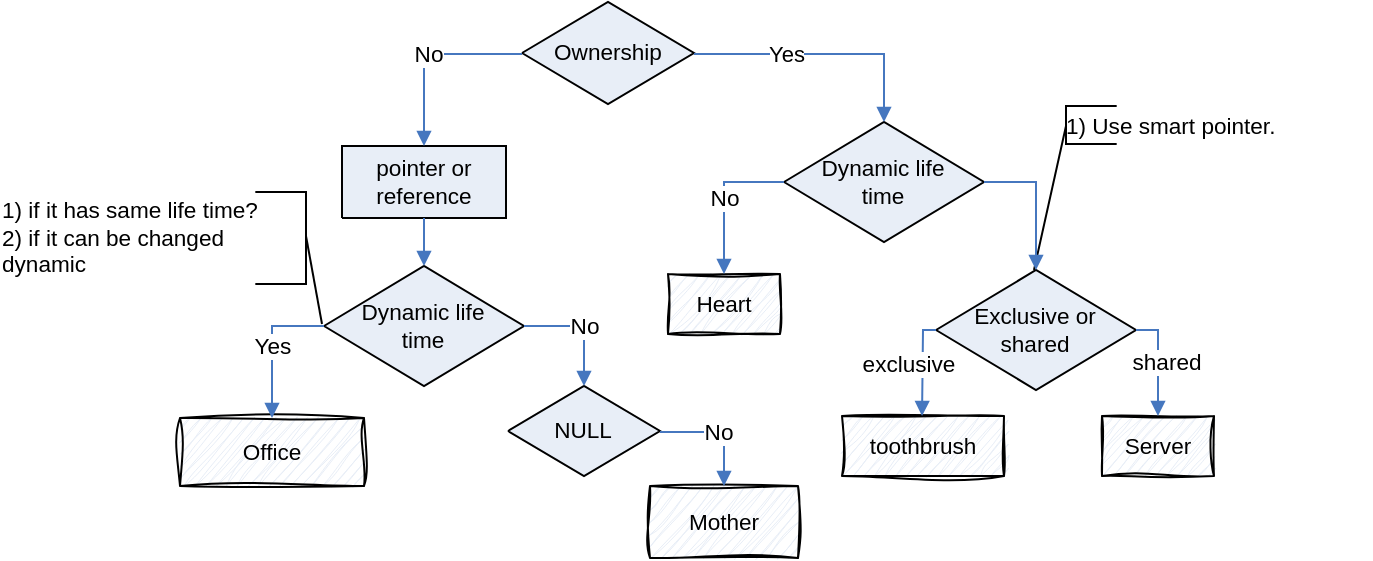 <mxfile version="24.7.7">
  <diagram name="Page-1" id="Q1EfqRCkrflErVcbPGYG">
    <mxGraphModel dx="876" dy="1097" grid="1" gridSize="10" guides="1" tooltips="1" connect="1" arrows="1" fold="1" page="1" pageScale="1" pageWidth="850" pageHeight="1100" math="0" shadow="0">
      <root>
        <mxCell id="0" />
        <mxCell id="1" parent="0" />
        <UserObject label="" tags="Flowchart" id="JLTTXwKopTiUroDvtU4Y-1">
          <mxCell style="vsdxID=1;fillColor=#e8eef7;gradientColor=none;shape=stencil(UzV2Ls5ILEhVNTIoLinKz04tz0wpyVA1dlE1MsrMy0gtyiwBslSNXVWNndPyi1LTi/JL81Ig/IJEkEoQKze/DGRCBUSfAUiHkUElhGcK4bpBVOZk5iGpNEVVikeloQHZpsK0YlWLz1QgA+HFtMycHEgIIcujBwlQCBKcxq4A);strokeColor=#000000;spacingTop=-1;spacingBottom=-1;spacingLeft=-1;spacingRight=-1;points=[[1,0.5,0],[0.5,0,0],[0.5,0,0]];labelBackgroundColor=none;rounded=0;html=1;whiteSpace=wrap;" parent="1" vertex="1">
            <mxGeometry x="299" y="126" width="86" height="51" as="geometry" />
          </mxCell>
        </UserObject>
        <mxCell id="JLTTXwKopTiUroDvtU4Y-2" value="&lt;div style=&quot;font-size: 1px&quot;&gt;&lt;font style=&quot;font-size:11.29px;font-family:Arial;color:#000000;direction:ltr;letter-spacing:0px;line-height:120%;opacity:1&quot;&gt;Ownership&lt;br/&gt;&lt;/font&gt;&lt;/div&gt;" style="text;vsdxID=1;fillColor=none;gradientColor=none;strokeColor=none;spacingTop=-1;spacingBottom=-1;spacingLeft=-1;spacingRight=-1;points=[[1,0.5,0],[0.5,0,0],[0.5,0,0]];labelBackgroundColor=none;rounded=0;html=1;whiteSpace=wrap;verticalAlign=middle;align=center;overflow=width;;html=1;" parent="JLTTXwKopTiUroDvtU4Y-1" vertex="1">
          <mxGeometry x="7.17" y="5.85" width="71.67" height="38.7" as="geometry" />
        </mxCell>
        <UserObject label="&lt;div style=&quot;font-size: 1px&quot;&gt;&lt;font style=&quot;font-size:11.29px;font-family:Arial;color:#000000;direction:ltr;letter-spacing:0px;line-height:120%;opacity:1&quot;&gt; pointer or reference&lt;br/&gt;&lt;/font&gt;&lt;/div&gt;" tags="Flowchart" id="JLTTXwKopTiUroDvtU4Y-3">
          <mxCell style="verticalAlign=middle;align=center;overflow=width;vsdxID=2;fillColor=#e8eef7;gradientColor=none;shape=stencil(nZBLDoAgDERP0z3SIyjew0SURgSD+Lu9kMZoXLhwN9O+tukAlrNpJg1SzDH4QW/URgNYgZTkjA4UkwJUgGXng+6DX1zLfmoymdXo17xh5zmRJ6Q42BWCfc2oJfdAr+Yv+AP9Cb7OJ3H/2JG1HNGz/84klThPVCc=);strokeColor=#000000;spacingTop=-1;spacingBottom=-1;spacingLeft=-1;spacingRight=-1;points=[[1,0.5,0],[0.5,0.5,0],[0.5,0,0]];labelBackgroundColor=none;rounded=0;html=1;whiteSpace=wrap;" parent="1" vertex="1">
            <mxGeometry x="209" y="198" width="82" height="36" as="geometry" />
          </mxCell>
        </UserObject>
        <UserObject label="" tags="Flowchart" id="JLTTXwKopTiUroDvtU4Y-4">
          <mxCell style="vsdxID=3;fillColor=#e8eef7;gradientColor=none;shape=stencil(UzV2Ls5ILEhVNTIoLinKz04tz0wpyVA1dlE1MsrMy0gtyiwBslSNXVWNndPyi1LTi/JL81Ig/IJEkEoQKze/DGRCBUSfAUiHkUElhGcK4bpBVOZk5iGpNEVVikeloQHZpsK0YlWLz1QgA+HFtMycHEgIIcujBwlQCBKcxq4A);strokeColor=#000000;spacingTop=-1;spacingBottom=-1;spacingLeft=-1;spacingRight=-1;points=[[0,0.5,0],[1,0.5,0],[0.5,0,0],[0.5,1,0]];labelBackgroundColor=none;rounded=0;html=1;whiteSpace=wrap;" parent="1" vertex="1">
            <mxGeometry x="200" y="258" width="100" height="60" as="geometry" />
          </mxCell>
        </UserObject>
        <mxCell id="JLTTXwKopTiUroDvtU4Y-5" value="&lt;div style=&quot;font-size: 1px&quot;&gt;&lt;font style=&quot;font-size:11.29px;font-family:Arial;color:#000000;direction:ltr;letter-spacing:0px;line-height:120%;opacity:1&quot;&gt;Dynamic life time&lt;br/&gt;&lt;/font&gt;&lt;/div&gt;" style="text;vsdxID=3;fillColor=none;gradientColor=none;strokeColor=none;spacingTop=-1;spacingBottom=-1;spacingLeft=-1;spacingRight=-1;points=[[0,0.5,0],[1,0.5,0],[0.5,0,0],[0.5,1,0]];labelBackgroundColor=none;rounded=0;html=1;whiteSpace=wrap;verticalAlign=middle;align=center;overflow=width;;html=1;" parent="JLTTXwKopTiUroDvtU4Y-4" vertex="1">
          <mxGeometry x="8.33" y="7.5" width="83.33" height="45" as="geometry" />
        </mxCell>
        <UserObject label="&lt;div style=&quot;&quot;&gt;&lt;font face=&quot;Arial&quot;&gt;&lt;span style=&quot;font-size: 11.29px;&quot;&gt;Office&lt;/span&gt;&lt;/font&gt;&lt;/div&gt;" tags="Flowchart" id="JLTTXwKopTiUroDvtU4Y-6">
          <mxCell style="verticalAlign=middle;align=center;overflow=width;vsdxID=4;fillColor=#e8eef7;gradientColor=none;shape=stencil(nZBLDoAgDERP0z3SIyjew0SURgSD+Lu9kMZoXLhwN9O+tukAlrNpJg1SzDH4QW/URgNYgZTkjA4UkwJUgGXng+6DX1zLfmoymdXo17xh5zmRJ6Q42BWCfc2oJfdAr+Yv+AP9Cb7OJ3H/2JG1HNGz/84klThPVCc=);strokeColor=#000000;spacingTop=-1;spacingBottom=-1;spacingLeft=-1;spacingRight=-1;points=[[1,0.5,0],[0.5,0.5,0],[0.5,0,0]];labelBackgroundColor=none;rounded=0;html=1;whiteSpace=wrap;sketch=1;curveFitting=1;jiggle=2;shadow=0;" parent="1" vertex="1">
            <mxGeometry x="128" y="334" width="92" height="34" as="geometry" />
          </mxCell>
        </UserObject>
        <UserObject label="&lt;div style=&quot;font-size: 1px&quot;&gt;&lt;font style=&quot;font-size:11.29px;font-family:Arial;color:#000000;direction:ltr;letter-spacing:0px;line-height:120%;opacity:1&quot;&gt;Mother&lt;br/&gt;&lt;/font&gt;&lt;/div&gt;" tags="Flowchart" id="JLTTXwKopTiUroDvtU4Y-7">
          <mxCell style="verticalAlign=middle;align=center;overflow=width;vsdxID=5;fillColor=#e8eef7;gradientColor=none;shape=stencil(nZBLDoAgDERP0z3SIyjew0SURgSD+Lu9kMZoXLhwN9O+tukAlrNpJg1SzDH4QW/URgNYgZTkjA4UkwJUgGXng+6DX1zLfmoymdXo17xh5zmRJ6Q42BWCfc2oJfdAr+Yv+AP9Cb7OJ3H/2JG1HNGz/84klThPVCc=);strokeColor=#000000;spacingTop=-1;spacingBottom=-1;spacingLeft=-1;spacingRight=-1;points=[[1,0.5,0],[0.5,0.5,0],[0.5,0,0]];labelBackgroundColor=none;rounded=0;html=1;whiteSpace=wrap;sketch=1;curveFitting=1;jiggle=2;" parent="1" vertex="1">
            <mxGeometry x="363" y="368" width="74" height="36" as="geometry" />
          </mxCell>
        </UserObject>
        <UserObject label="" tags="Flowchart" id="JLTTXwKopTiUroDvtU4Y-8">
          <mxCell style="vsdxID=11;fillColor=#e8eef7;gradientColor=none;shape=stencil(UzV2Ls5ILEhVNTIoLinKz04tz0wpyVA1dlE1MsrMy0gtyiwBslSNXVWNndPyi1LTi/JL81Ig/IJEkEoQKze/DGRCBUSfAUiHkUElhGcK4bpBVOZk5iGpNEVVikeloQHZpsK0YlWLz1QgA+HFtMycHEgIIcujBwlQCBKcxq4A);strokeColor=#000000;spacingTop=-1;spacingBottom=-1;spacingLeft=-1;spacingRight=-1;points=[[0,0.5,0],[1,0.5,0],[0.5,0,0],[0.5,1,0]];labelBackgroundColor=none;rounded=0;html=1;whiteSpace=wrap;" parent="1" vertex="1">
            <mxGeometry x="430" y="186" width="100" height="60" as="geometry" />
          </mxCell>
        </UserObject>
        <mxCell id="JLTTXwKopTiUroDvtU4Y-9" value="&lt;div style=&quot;font-size: 1px&quot;&gt;&lt;font style=&quot;font-size:11.29px;font-family:Arial;color:#000000;direction:ltr;letter-spacing:0px;line-height:120%;opacity:1&quot;&gt;Dynamic life time&lt;br/&gt;&lt;/font&gt;&lt;/div&gt;" style="text;vsdxID=11;fillColor=none;gradientColor=none;strokeColor=none;spacingTop=-1;spacingBottom=-1;spacingLeft=-1;spacingRight=-1;points=[[0,0.5,0],[1,0.5,0],[0.5,0,0],[0.5,1,0]];labelBackgroundColor=none;rounded=0;html=1;whiteSpace=wrap;verticalAlign=middle;align=center;overflow=width;;html=1;" parent="JLTTXwKopTiUroDvtU4Y-8" vertex="1">
          <mxGeometry x="8.33" y="7.5" width="83.33" height="45" as="geometry" />
        </mxCell>
        <UserObject label="&lt;div style=&quot;font-size: 1px&quot;&gt;&lt;font style=&quot;font-size:11.29px;font-family:Arial;color:#000000;direction:ltr;letter-spacing:0px;line-height:120%;opacity:1&quot;&gt;Heart&lt;br/&gt;&lt;/font&gt;&lt;/div&gt;" tags="Flowchart" id="JLTTXwKopTiUroDvtU4Y-10">
          <mxCell style="verticalAlign=middle;align=center;overflow=width;vsdxID=12;fillColor=#e8eef7;gradientColor=none;shape=stencil(nZBLDoAgDERP0z3SIyjew0SURgSD+Lu9kMZoXLhwN9O+tukAlrNpJg1SzDH4QW/URgNYgZTkjA4UkwJUgGXng+6DX1zLfmoymdXo17xh5zmRJ6Q42BWCfc2oJfdAr+Yv+AP9Cb7OJ3H/2JG1HNGz/84klThPVCc=);strokeColor=#000000;spacingTop=-1;spacingBottom=-1;spacingLeft=-1;spacingRight=-1;points=[[1,0.5,0],[0.5,0.5,0],[0.5,0,0]];labelBackgroundColor=none;rounded=0;html=1;whiteSpace=wrap;sketch=1;curveFitting=1;jiggle=2;" parent="1" vertex="1">
            <mxGeometry x="372" y="262" width="56" height="30" as="geometry" />
          </mxCell>
        </UserObject>
        <UserObject label="" tags="Flowchart" id="JLTTXwKopTiUroDvtU4Y-11">
          <mxCell style="vsdxID=14;fillColor=#e8eef7;gradientColor=none;shape=stencil(UzV2Ls5ILEhVNTIoLinKz04tz0wpyVA1dlE1MsrMy0gtyiwBslSNXVWNndPyi1LTi/JL81Ig/IJEkEoQKze/DGRCBUSfAUiHkUElhGcK4bpBVOZk5iGpNEVVikeloQHZpsK0YlWLz1QgA+HFtMycHEgIIcujBwlQCBKcxq4A);strokeColor=#000000;spacingTop=-1;spacingBottom=-1;spacingLeft=-1;spacingRight=-1;points=[[0,0.5,0],[1,0.5,0],[0.5,0,0],[0.5,1,0]];labelBackgroundColor=none;rounded=0;html=1;whiteSpace=wrap;" parent="1" vertex="1">
            <mxGeometry x="506" y="260" width="100" height="60" as="geometry" />
          </mxCell>
        </UserObject>
        <mxCell id="JLTTXwKopTiUroDvtU4Y-12" value="&lt;div style=&quot;font-size: 1px&quot;&gt;&lt;font style=&quot;font-size:11.29px;font-family:Arial;color:#000000;direction:ltr;letter-spacing:0px;line-height:120%;opacity:1&quot;&gt;Exclusive or&lt;br/&gt;shared&lt;br/&gt;&lt;/font&gt;&lt;/div&gt;" style="text;vsdxID=14;fillColor=none;gradientColor=none;strokeColor=none;spacingTop=-1;spacingBottom=-1;spacingLeft=-1;spacingRight=-1;points=[[0,0.5,0],[1,0.5,0],[0.5,0,0],[0.5,1,0]];labelBackgroundColor=none;rounded=0;html=1;whiteSpace=wrap;verticalAlign=middle;align=center;overflow=width;;html=1;" parent="JLTTXwKopTiUroDvtU4Y-11" vertex="1">
          <mxGeometry x="8.33" y="7.5" width="83.33" height="45" as="geometry" />
        </mxCell>
        <UserObject label="&lt;div style=&quot;font-size: 1px&quot;&gt;&lt;font style=&quot;font-size:11.29px;font-family:Arial;color:#000000;direction:ltr;letter-spacing:0px;line-height:120%;opacity:1&quot;&gt;toothbrush&lt;br/&gt;&lt;/font&gt;&lt;/div&gt;" tags="Flowchart" id="JLTTXwKopTiUroDvtU4Y-13">
          <mxCell style="verticalAlign=middle;align=center;overflow=width;vsdxID=16;fillColor=#e8eef7;gradientColor=none;shape=stencil(nZBLDoAgDERP0z3SIyjew0SURgSD+Lu9kMZoXLhwN9O+tukAlrNpJg1SzDH4QW/URgNYgZTkjA4UkwJUgGXng+6DX1zLfmoymdXo17xh5zmRJ6Q42BWCfc2oJfdAr+Yv+AP9Cb7OJ3H/2JG1HNGz/84klThPVCc=);strokeColor=#000000;spacingTop=-1;spacingBottom=-1;spacingLeft=-1;spacingRight=-1;points=[[1,0.5,0],[0.5,0.5,0],[0.5,0,0]];labelBackgroundColor=none;rounded=0;html=1;whiteSpace=wrap;sketch=1;curveFitting=1;jiggle=2;" parent="1" vertex="1">
            <mxGeometry x="459" y="333" width="81" height="30" as="geometry" />
          </mxCell>
        </UserObject>
        <UserObject label="&lt;div style=&quot;font-size: 1px&quot;&gt;&lt;font style=&quot;font-size:11.29px;font-family:Arial;color:#000000;direction:ltr;letter-spacing:0px;line-height:120%;opacity:1&quot;&gt;Server&lt;/font&gt;&lt;/div&gt;" tags="Flowchart" id="JLTTXwKopTiUroDvtU4Y-14">
          <mxCell style="verticalAlign=middle;align=center;overflow=width;vsdxID=17;fillColor=#e8eef7;gradientColor=none;shape=stencil(nZBLDoAgDERP0z3SIyjew0SURgSD+Lu9kMZoXLhwN9O+tukAlrNpJg1SzDH4QW/URgNYgZTkjA4UkwJUgGXng+6DX1zLfmoymdXo17xh5zmRJ6Q42BWCfc2oJfdAr+Yv+AP9Cb7OJ3H/2JG1HNGz/84klThPVCc=);strokeColor=#000000;spacingTop=-1;spacingBottom=-1;spacingLeft=-1;spacingRight=-1;points=[[1,0.5,0],[0.5,0.5,0],[0.5,0,0]];labelBackgroundColor=none;rounded=0;html=1;whiteSpace=wrap;sketch=1;curveFitting=1;jiggle=2;" parent="1" vertex="1">
            <mxGeometry x="589" y="333" width="56" height="30" as="geometry" />
          </mxCell>
        </UserObject>
        <UserObject label="" tags="Flowchart" id="JLTTXwKopTiUroDvtU4Y-15">
          <mxCell style="vsdxID=20;rotation=270;fillColor=none;gradientColor=none;strokeColor=none;spacingTop=-1;spacingBottom=-1;spacingLeft=-1;spacingRight=-1;points=[];labelBackgroundColor=none;rounded=0;html=1;whiteSpace=wrap;" parent="1" vertex="1">
            <mxGeometry x="638" y="111" width="19" height="152" as="geometry" />
          </mxCell>
        </UserObject>
        <mxCell id="JLTTXwKopTiUroDvtU4Y-16" value="" style="vsdxID=21;edgeStyle=none;startArrow=none;endArrow=none;startSize=5;endSize=5;strokeColor=#000000;spacingTop=-1;spacingBottom=-1;spacingLeft=-1;spacingRight=-1;verticalAlign=middle;html=1;labelBackgroundColor=none;rounded=0;" parent="JLTTXwKopTiUroDvtU4Y-15" edge="1">
          <mxGeometry x="-66" y="86" relative="1" as="geometry">
            <Array as="points" />
            <mxPoint x="-67" y="77" as="sourcePoint" />
            <mxPoint x="-83" y="149" as="targetPoint" />
          </mxGeometry>
        </mxCell>
        <mxCell id="JLTTXwKopTiUroDvtU4Y-17" value="&lt;div style=&quot;font-size: 1px&quot;&gt;&lt;p style=&quot;text-align:left;margin-left:0;margin-right:0;margin-top:0px;margin-bottom:0px;text-indent:0;vertical-align:middle;direction:ltr;&quot;&gt;&lt;font style=&quot;font-size:11.29px;font-family:Arial;color:#000000;direction:ltr;letter-spacing:0px;line-height:120%;opacity:1&quot;&gt;1) Use smart pointer.&lt;br/&gt;&lt;/font&gt;&lt;/p&gt;&lt;/div&gt;" style="verticalAlign=middle;align=left;overflow=width;vsdxID=22;fillColor=#e8eef7;gradientColor=none;shape=stencil(UzV2Ls5ILEhVNTIoLinKz04tz0wpyVA1dlE1MsrMy0gtyiwBslSNXVWNndPyi1LTi/JL81Ig/IJEkEoQKze/DGRCBUSfoZmemTlIl5FBJUTEAMxzgyjOycxDUmxAnkJDAzxKMR2AphzIQDge4m9kOXSPAoUggWTsCgA=);strokeColor=#000000;spacingTop=-1;spacingBottom=-1;spacingLeft=-1;spacingRight=-1;points=[];labelBackgroundColor=none;rounded=0;html=1;whiteSpace=wrap;" parent="JLTTXwKopTiUroDvtU4Y-15" vertex="1">
          <mxGeometry x="-67" y="67" width="152" height="19" as="geometry" />
        </mxCell>
        <UserObject label="" tags="Flowchart" id="JLTTXwKopTiUroDvtU4Y-18">
          <mxCell style="vsdxID=23;fillColor=#e8eef7;gradientColor=none;shape=stencil(UzV2Ls5ILEhVNTIoLinKz04tz0wpyVA1dlE1MsrMy0gtyiwBslSNXVWNndPyi1LTi/JL81Ig/IJEkEoQKze/DGRCBUSfAUiHkUElhGcK4bpBVOZk5iGpNEVVikeloQHZpsK0YlWLz1QgA+HFtMycHEgIIcujBwlQCBKcxq4A);strokeColor=#000000;spacingTop=-1;spacingBottom=-1;spacingLeft=-1;spacingRight=-1;points=[[1,0.5,0],[0.5,0,0],[0.5,0,0]];labelBackgroundColor=none;rounded=0;html=1;whiteSpace=wrap;" parent="1" vertex="1">
            <mxGeometry x="292" y="318" width="76" height="45" as="geometry" />
          </mxCell>
        </UserObject>
        <mxCell id="JLTTXwKopTiUroDvtU4Y-19" value="&lt;div style=&quot;font-size: 1px&quot;&gt;&lt;font style=&quot;font-size:11.29px;font-family:Arial;color:#000000;direction:ltr;letter-spacing:0px;line-height:120%;opacity:1&quot;&gt;NULL&lt;br/&gt;&lt;/font&gt;&lt;/div&gt;" style="text;vsdxID=23;fillColor=none;gradientColor=none;strokeColor=none;spacingTop=-1;spacingBottom=-1;spacingLeft=-1;spacingRight=-1;points=[[1,0.5,0],[0.5,0,0],[0.5,0,0]];labelBackgroundColor=none;rounded=0;html=1;whiteSpace=wrap;verticalAlign=middle;align=center;overflow=width;;html=1;" parent="JLTTXwKopTiUroDvtU4Y-18" vertex="1">
          <mxGeometry x="6.33" y="5.1" width="63.33" height="34.2" as="geometry" />
        </mxCell>
        <UserObject label="" tags="Flowchart" id="JLTTXwKopTiUroDvtU4Y-20">
          <mxCell style="vsdxID=25;rotation=270;fillColor=none;gradientColor=none;strokeColor=none;spacingTop=-1;spacingBottom=-1;spacingLeft=-1;spacingRight=-1;points=[];labelBackgroundColor=none;rounded=0;html=1;whiteSpace=wrap;" parent="1" vertex="1">
            <mxGeometry x="92" y="167" width="46" height="152" as="geometry" />
          </mxCell>
        </UserObject>
        <mxCell id="JLTTXwKopTiUroDvtU4Y-21" value="" style="vsdxID=26;edgeStyle=none;startArrow=none;endArrow=none;startSize=5;endSize=5;strokeColor=#000000;spacingTop=-1;spacingBottom=-1;spacingLeft=-1;spacingRight=-1;verticalAlign=middle;html=1;labelBackgroundColor=none;rounded=0;" parent="JLTTXwKopTiUroDvtU4Y-20" edge="1">
          <mxGeometry x="-53" y="99" relative="1" as="geometry">
            <Array as="points" />
            <mxPoint x="99" y="76" as="sourcePoint" />
            <mxPoint x="107" y="120" as="targetPoint" />
          </mxGeometry>
        </mxCell>
        <mxCell id="JLTTXwKopTiUroDvtU4Y-22" value="&lt;div style=&quot;font-size: 1px&quot;&gt;&lt;p style=&quot;text-align:left;margin-left:0;margin-right:0;margin-top:0px;margin-bottom:0px;text-indent:0;vertical-align:middle;direction:ltr;&quot;&gt;&lt;font style=&quot;font-size:11.29px;font-family:Arial;color:#000000;direction:ltr;letter-spacing:0px;line-height:120%;opacity:1&quot;&gt;1) if it has same life time?&lt;br/&gt;2) if it can be changed dynamic&lt;br/&gt;&lt;/font&gt;&lt;/p&gt;&lt;/div&gt;" style="verticalAlign=middle;align=left;overflow=width;vsdxID=27;fillColor=#e8eef7;gradientColor=none;shape=stencil(UzV2Ls5ILEhVNTIoLinKz04tz0wpyVA1dlE1MsrMy0gtyiwBslSNXVWNndPyi1LTi/JL81Ig/IJEkEoQKze/DGRCBUSfoZmemTlIl5FBJUTEAMxzgyjOycxDUmxAnkJDAzxKMR2AphzIQDge4m9kOXSPAoUggWTsCgA=);strokeColor=#000000;spacingTop=-1;spacingBottom=-1;spacingLeft=-1;spacingRight=-1;flipH=1;points=[];labelBackgroundColor=none;rounded=0;html=1;whiteSpace=wrap;" parent="JLTTXwKopTiUroDvtU4Y-20" vertex="1">
          <mxGeometry x="-53" y="54" width="152" height="46" as="geometry" />
        </mxCell>
        <UserObject label="" tags="Connector" id="JLTTXwKopTiUroDvtU4Y-23">
          <mxCell style="vsdxID=15;edgeStyle=none;startArrow=none;endArrow=block;startSize=5;endSize=5;strokeColor=#4677bf;spacingTop=0;spacingBottom=0;spacingLeft=0;spacingRight=0;verticalAlign=middle;html=1;labelBackgroundColor=#FFFFFF;rounded=0;exitX=1;exitY=0.5;exitDx=0;exitDy=0;exitPerimeter=0;entryX=0.5;entryY=0;entryDx=0;entryDy=0;entryPerimeter=0;" parent="1" source="JLTTXwKopTiUroDvtU4Y-8" target="JLTTXwKopTiUroDvtU4Y-11" edge="1">
            <mxGeometry relative="1" as="geometry">
              <mxPoint as="offset" />
              <Array as="points">
                <mxPoint x="556" y="216" />
              </Array>
            </mxGeometry>
          </mxCell>
        </UserObject>
        <UserObject label="&lt;div style=&quot;font-size: 1px&quot;&gt;&lt;font style=&quot;font-size:11.29px;font-family:Arial;color:#000000;direction:ltr;letter-spacing:0px;line-height:120%;opacity:1&quot;&gt;No&lt;br/&gt;&lt;/font&gt;&lt;/div&gt;" tags="Connector" id="JLTTXwKopTiUroDvtU4Y-24">
          <mxCell style="vsdxID=13;edgeStyle=none;startArrow=none;endArrow=block;startSize=5;endSize=5;strokeColor=#4677bf;spacingTop=0;spacingBottom=0;spacingLeft=0;spacingRight=0;verticalAlign=middle;html=1;labelBackgroundColor=#FFFFFF;rounded=0;align=center;exitX=0;exitY=0.5;exitDx=0;exitDy=0;exitPerimeter=0;entryX=0.5;entryY=0;entryDx=0;entryDy=0;entryPerimeter=0;" parent="1" source="JLTTXwKopTiUroDvtU4Y-8" target="JLTTXwKopTiUroDvtU4Y-10" edge="1">
            <mxGeometry relative="1" as="geometry">
              <mxPoint as="offset" />
              <Array as="points">
                <mxPoint x="400" y="216" />
              </Array>
            </mxGeometry>
          </mxCell>
        </UserObject>
        <UserObject label="" tags="Connector" id="JLTTXwKopTiUroDvtU4Y-25">
          <mxCell style="vsdxID=10;edgeStyle=none;startArrow=none;endArrow=block;startSize=5;endSize=5;strokeColor=#4677bf;spacingTop=0;spacingBottom=0;spacingLeft=0;spacingRight=0;verticalAlign=middle;html=1;labelBackgroundColor=#FFFFFF;rounded=0;exitX=1;exitY=0.51;exitDx=0;exitDy=0;exitPerimeter=0;entryX=0.5;entryY=0;entryDx=0;entryDy=0;entryPerimeter=0;" parent="1" source="JLTTXwKopTiUroDvtU4Y-1" target="JLTTXwKopTiUroDvtU4Y-8" edge="1">
            <mxGeometry relative="1" as="geometry">
              <mxPoint x="-1" as="offset" />
              <Array as="points">
                <mxPoint x="480" y="152" />
              </Array>
            </mxGeometry>
          </mxCell>
        </UserObject>
        <mxCell id="JLTTXwKopTiUroDvtU4Y-33" value="Yes" style="edgeLabel;html=1;align=center;verticalAlign=middle;resizable=0;points=[];" parent="JLTTXwKopTiUroDvtU4Y-25" vertex="1" connectable="0">
          <mxGeometry x="-0.294" relative="1" as="geometry">
            <mxPoint as="offset" />
          </mxGeometry>
        </mxCell>
        <UserObject label="&lt;div style=&quot;font-size: 1px&quot;&gt;&lt;font style=&quot;font-size:11.29px;font-family:Arial;color:#000000;direction:ltr;letter-spacing:0px;line-height:120%;opacity:1&quot;&gt;No&lt;br/&gt;&lt;/font&gt;&lt;/div&gt;" tags="Connector" id="JLTTXwKopTiUroDvtU4Y-26">
          <mxCell style="vsdxID=6;edgeStyle=none;startArrow=none;endArrow=block;startSize=5;endSize=5;strokeColor=#4677bf;spacingTop=0;spacingBottom=0;spacingLeft=0;spacingRight=0;verticalAlign=middle;html=1;labelBackgroundColor=#FFFFFF;rounded=0;align=center;exitX=0;exitY=0.51;exitDx=0;exitDy=0;exitPerimeter=0;entryX=0.5;entryY=0;entryDx=0;entryDy=0;entryPerimeter=0;" parent="1" source="JLTTXwKopTiUroDvtU4Y-1" target="JLTTXwKopTiUroDvtU4Y-3" edge="1">
            <mxGeometry relative="1" as="geometry">
              <mxPoint as="offset" />
              <Array as="points">
                <mxPoint x="250" y="152" />
              </Array>
            </mxGeometry>
          </mxCell>
        </UserObject>
        <UserObject label="" tags="Connector" id="JLTTXwKopTiUroDvtU4Y-27">
          <mxCell style="vsdxID=7;edgeStyle=none;startArrow=none;endArrow=block;startSize=5;endSize=5;strokeColor=#4677bf;spacingTop=0;spacingBottom=0;spacingLeft=0;spacingRight=0;verticalAlign=middle;html=1;labelBackgroundColor=#FFFFFF;rounded=0;exitX=0.5;exitY=1;exitDx=0;exitDy=0;exitPerimeter=0;entryX=0.5;entryY=0;entryDx=0;entryDy=0;entryPerimeter=0;" parent="1" source="JLTTXwKopTiUroDvtU4Y-3" target="JLTTXwKopTiUroDvtU4Y-4" edge="1">
            <mxGeometry relative="1" as="geometry">
              <mxPoint x="10" as="offset" />
              <Array as="points" />
            </mxGeometry>
          </mxCell>
        </UserObject>
        <UserObject label="&lt;div style=&quot;font-size: 1px&quot;&gt;&lt;font style=&quot;font-size:11.29px;font-family:Arial;color:#000000;direction:ltr;letter-spacing:0px;line-height:120%;opacity:1&quot;&gt;Yes&lt;br/&gt;&lt;/font&gt;&lt;/div&gt;" tags="Connector" id="JLTTXwKopTiUroDvtU4Y-28">
          <mxCell style="vsdxID=8;edgeStyle=none;startArrow=none;endArrow=block;startSize=5;endSize=5;strokeColor=#4677bf;spacingTop=0;spacingBottom=0;spacingLeft=0;spacingRight=0;verticalAlign=middle;html=1;labelBackgroundColor=#FFFFFF;rounded=0;align=center;exitX=0;exitY=0.5;exitDx=0;exitDy=0;exitPerimeter=0;entryX=0.5;entryY=0;entryDx=0;entryDy=0;entryPerimeter=0;" parent="1" source="JLTTXwKopTiUroDvtU4Y-4" target="JLTTXwKopTiUroDvtU4Y-6" edge="1">
            <mxGeometry relative="1" as="geometry">
              <mxPoint as="offset" />
              <Array as="points">
                <mxPoint x="174" y="288" />
              </Array>
            </mxGeometry>
          </mxCell>
        </UserObject>
        <UserObject label="&lt;div style=&quot;font-size: 1px&quot;&gt;&lt;font style=&quot;font-size:11.29px;font-family:Arial;color:#000000;direction:ltr;letter-spacing:0px;line-height:120%;opacity:1&quot;&gt;No&lt;br/&gt;&lt;/font&gt;&lt;/div&gt;" tags="Connector" id="JLTTXwKopTiUroDvtU4Y-29">
          <mxCell style="vsdxID=9;edgeStyle=none;startArrow=none;endArrow=block;startSize=5;endSize=5;strokeColor=#4677bf;spacingTop=0;spacingBottom=0;spacingLeft=0;spacingRight=0;verticalAlign=middle;html=1;labelBackgroundColor=#FFFFFF;rounded=0;align=center;exitX=1;exitY=0.5;exitDx=0;exitDy=0;exitPerimeter=0;entryX=0.5;entryY=0;entryDx=0;entryDy=0;entryPerimeter=0;" parent="1" source="JLTTXwKopTiUroDvtU4Y-4" target="JLTTXwKopTiUroDvtU4Y-18" edge="1">
            <mxGeometry relative="1" as="geometry">
              <mxPoint as="offset" />
              <Array as="points">
                <mxPoint x="330" y="288" />
              </Array>
            </mxGeometry>
          </mxCell>
        </UserObject>
        <UserObject label="&lt;div style=&quot;font-size: 1px&quot;&gt;&lt;font style=&quot;font-size:11.29px;font-family:Arial;color:#000000;direction:ltr;letter-spacing:0px;line-height:120%;opacity:1&quot;&gt;No&lt;br/&gt;&lt;/font&gt;&lt;/div&gt;" tags="Connector" id="JLTTXwKopTiUroDvtU4Y-30">
          <mxCell style="vsdxID=24;edgeStyle=none;startArrow=none;endArrow=block;startSize=5;endSize=5;strokeColor=#4677bf;spacingTop=0;spacingBottom=0;spacingLeft=0;spacingRight=0;verticalAlign=middle;html=1;labelBackgroundColor=#FFFFFF;rounded=0;align=center;exitX=1;exitY=0.511;exitDx=0;exitDy=0;exitPerimeter=0;entryX=0.5;entryY=0;entryDx=0;entryDy=0;entryPerimeter=0;" parent="1" source="JLTTXwKopTiUroDvtU4Y-18" target="JLTTXwKopTiUroDvtU4Y-7" edge="1">
            <mxGeometry relative="1" as="geometry">
              <mxPoint as="offset" />
              <Array as="points">
                <mxPoint x="400" y="341" />
              </Array>
            </mxGeometry>
          </mxCell>
        </UserObject>
        <UserObject label="&lt;div style=&quot;font-size: 1px&quot;&gt;&lt;font style=&quot;font-size:11.29px;font-family:Arial;color:#000000;direction:ltr;letter-spacing:0px;line-height:120%;opacity:1&quot;&gt;shared&lt;br/&gt;&lt;/font&gt;&lt;/div&gt;" tags="Connector" id="JLTTXwKopTiUroDvtU4Y-31">
          <mxCell style="vsdxID=19;edgeStyle=none;startArrow=none;endArrow=block;startSize=5;endSize=5;strokeColor=#4677bf;spacingTop=0;spacingBottom=0;spacingLeft=0;spacingRight=0;verticalAlign=middle;html=1;labelBackgroundColor=#FFFFFF;rounded=0;align=center;exitX=1;exitY=0.5;exitDx=0;exitDy=0;exitPerimeter=0;entryX=0.5;entryY=0;entryDx=0;entryDy=0;entryPerimeter=0;" parent="1" source="JLTTXwKopTiUroDvtU4Y-11" target="JLTTXwKopTiUroDvtU4Y-14" edge="1">
            <mxGeometry relative="1" as="geometry">
              <mxPoint x="4" as="offset" />
              <Array as="points">
                <mxPoint x="617" y="290" />
              </Array>
            </mxGeometry>
          </mxCell>
        </UserObject>
        <UserObject label="&lt;div style=&quot;font-size: 1px&quot;&gt;&lt;font style=&quot;font-size:11.29px;font-family:Arial;color:#000000;direction:ltr;letter-spacing:0px;line-height:120%;opacity:1&quot;&gt;exclusive&lt;br/&gt;&lt;/font&gt;&lt;/div&gt;" tags="Connector" id="JLTTXwKopTiUroDvtU4Y-32">
          <mxCell style="vsdxID=18;edgeStyle=none;startArrow=none;endArrow=block;startSize=5;endSize=5;strokeColor=#4677bf;spacingTop=0;spacingBottom=0;spacingLeft=0;spacingRight=0;verticalAlign=middle;html=1;labelBackgroundColor=#FFFFFF;rounded=0;align=center;exitX=0;exitY=0.5;exitDx=0;exitDy=0;exitPerimeter=0;entryX=0.494;entryY=0;entryDx=0;entryDy=0;entryPerimeter=0;" parent="1" source="JLTTXwKopTiUroDvtU4Y-11" target="JLTTXwKopTiUroDvtU4Y-13" edge="1">
            <mxGeometry relative="1" as="geometry">
              <mxPoint x="-7" y="-1" as="offset" />
              <Array as="points">
                <mxPoint x="499.5" y="290" />
              </Array>
            </mxGeometry>
          </mxCell>
        </UserObject>
      </root>
    </mxGraphModel>
  </diagram>
</mxfile>
